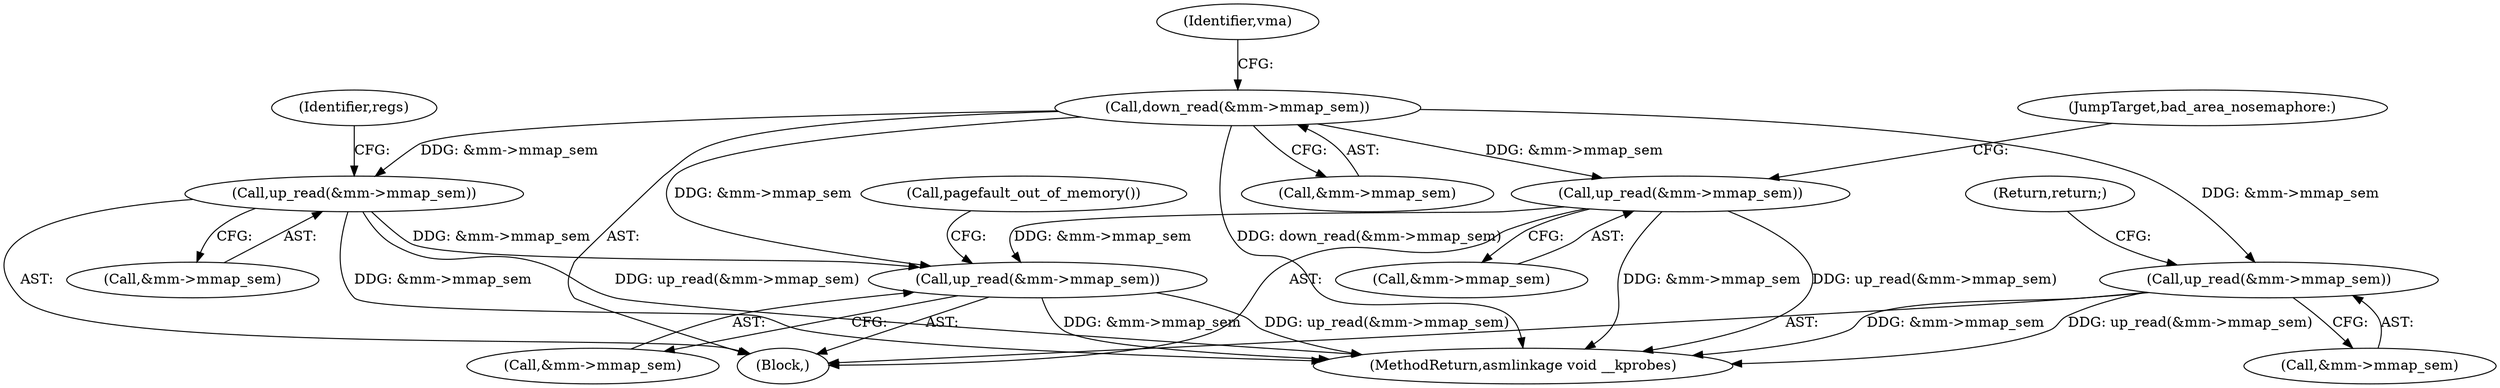 digraph "0_linux_a8b0ca17b80e92faab46ee7179ba9e99ccb61233_14@API" {
"1000207" [label="(Call,down_read(&mm->mmap_sem))"];
"1000394" [label="(Call,up_read(&mm->mmap_sem))"];
"1000401" [label="(Call,up_read(&mm->mmap_sem))"];
"1000492" [label="(Call,up_read(&mm->mmap_sem))"];
"1000500" [label="(Call,up_read(&mm->mmap_sem))"];
"1000118" [label="(Block,)"];
"1000659" [label="(MethodReturn,asmlinkage void __kprobes)"];
"1000493" [label="(Call,&mm->mmap_sem)"];
"1000497" [label="(Call,pagefault_out_of_memory())"];
"1000501" [label="(Call,&mm->mmap_sem)"];
"1000401" [label="(Call,up_read(&mm->mmap_sem))"];
"1000394" [label="(Call,up_read(&mm->mmap_sem))"];
"1000508" [label="(Identifier,regs)"];
"1000207" [label="(Call,down_read(&mm->mmap_sem))"];
"1000213" [label="(Identifier,vma)"];
"1000395" [label="(Call,&mm->mmap_sem)"];
"1000399" [label="(Return,return;)"];
"1000492" [label="(Call,up_read(&mm->mmap_sem))"];
"1000406" [label="(JumpTarget,bad_area_nosemaphore:)"];
"1000208" [label="(Call,&mm->mmap_sem)"];
"1000402" [label="(Call,&mm->mmap_sem)"];
"1000500" [label="(Call,up_read(&mm->mmap_sem))"];
"1000207" -> "1000118"  [label="AST: "];
"1000207" -> "1000208"  [label="CFG: "];
"1000208" -> "1000207"  [label="AST: "];
"1000213" -> "1000207"  [label="CFG: "];
"1000207" -> "1000659"  [label="DDG: down_read(&mm->mmap_sem)"];
"1000207" -> "1000394"  [label="DDG: &mm->mmap_sem"];
"1000207" -> "1000401"  [label="DDG: &mm->mmap_sem"];
"1000207" -> "1000492"  [label="DDG: &mm->mmap_sem"];
"1000207" -> "1000500"  [label="DDG: &mm->mmap_sem"];
"1000394" -> "1000118"  [label="AST: "];
"1000394" -> "1000395"  [label="CFG: "];
"1000395" -> "1000394"  [label="AST: "];
"1000399" -> "1000394"  [label="CFG: "];
"1000394" -> "1000659"  [label="DDG: up_read(&mm->mmap_sem)"];
"1000394" -> "1000659"  [label="DDG: &mm->mmap_sem"];
"1000401" -> "1000118"  [label="AST: "];
"1000401" -> "1000402"  [label="CFG: "];
"1000402" -> "1000401"  [label="AST: "];
"1000406" -> "1000401"  [label="CFG: "];
"1000401" -> "1000659"  [label="DDG: up_read(&mm->mmap_sem)"];
"1000401" -> "1000659"  [label="DDG: &mm->mmap_sem"];
"1000401" -> "1000492"  [label="DDG: &mm->mmap_sem"];
"1000492" -> "1000118"  [label="AST: "];
"1000492" -> "1000493"  [label="CFG: "];
"1000493" -> "1000492"  [label="AST: "];
"1000497" -> "1000492"  [label="CFG: "];
"1000492" -> "1000659"  [label="DDG: &mm->mmap_sem"];
"1000492" -> "1000659"  [label="DDG: up_read(&mm->mmap_sem)"];
"1000500" -> "1000492"  [label="DDG: &mm->mmap_sem"];
"1000500" -> "1000118"  [label="AST: "];
"1000500" -> "1000501"  [label="CFG: "];
"1000501" -> "1000500"  [label="AST: "];
"1000508" -> "1000500"  [label="CFG: "];
"1000500" -> "1000659"  [label="DDG: up_read(&mm->mmap_sem)"];
"1000500" -> "1000659"  [label="DDG: &mm->mmap_sem"];
}
